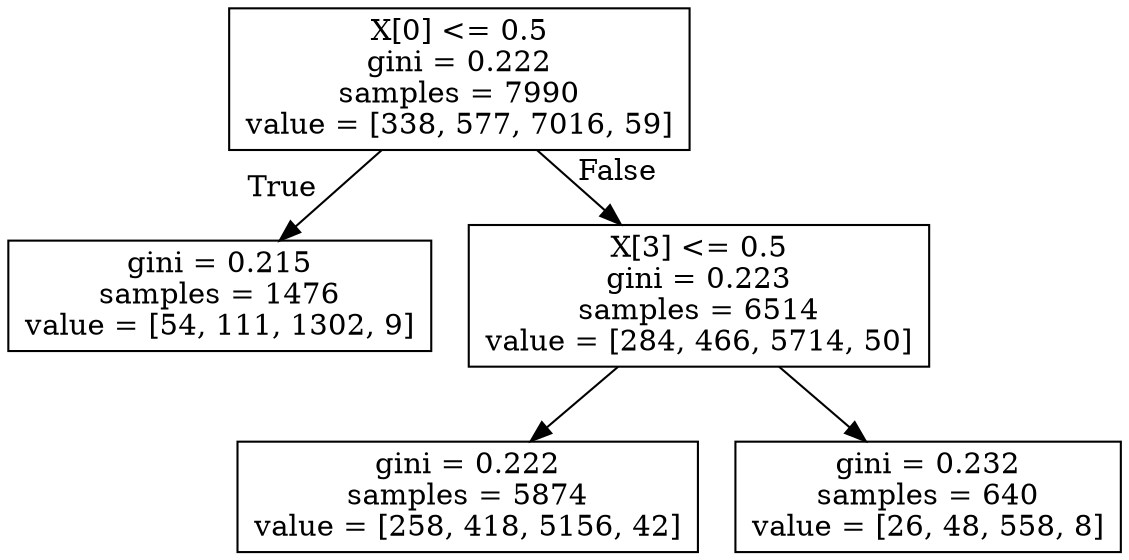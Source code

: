 digraph Tree {
node [shape=box] ;
0 [label="X[0] <= 0.5\ngini = 0.222\nsamples = 7990\nvalue = [338, 577, 7016, 59]"] ;
1 [label="gini = 0.215\nsamples = 1476\nvalue = [54, 111, 1302, 9]"] ;
0 -> 1 [labeldistance=2.5, labelangle=45, headlabel="True"] ;
2 [label="X[3] <= 0.5\ngini = 0.223\nsamples = 6514\nvalue = [284, 466, 5714, 50]"] ;
0 -> 2 [labeldistance=2.5, labelangle=-45, headlabel="False"] ;
3 [label="gini = 0.222\nsamples = 5874\nvalue = [258, 418, 5156, 42]"] ;
2 -> 3 ;
4 [label="gini = 0.232\nsamples = 640\nvalue = [26, 48, 558, 8]"] ;
2 -> 4 ;
}